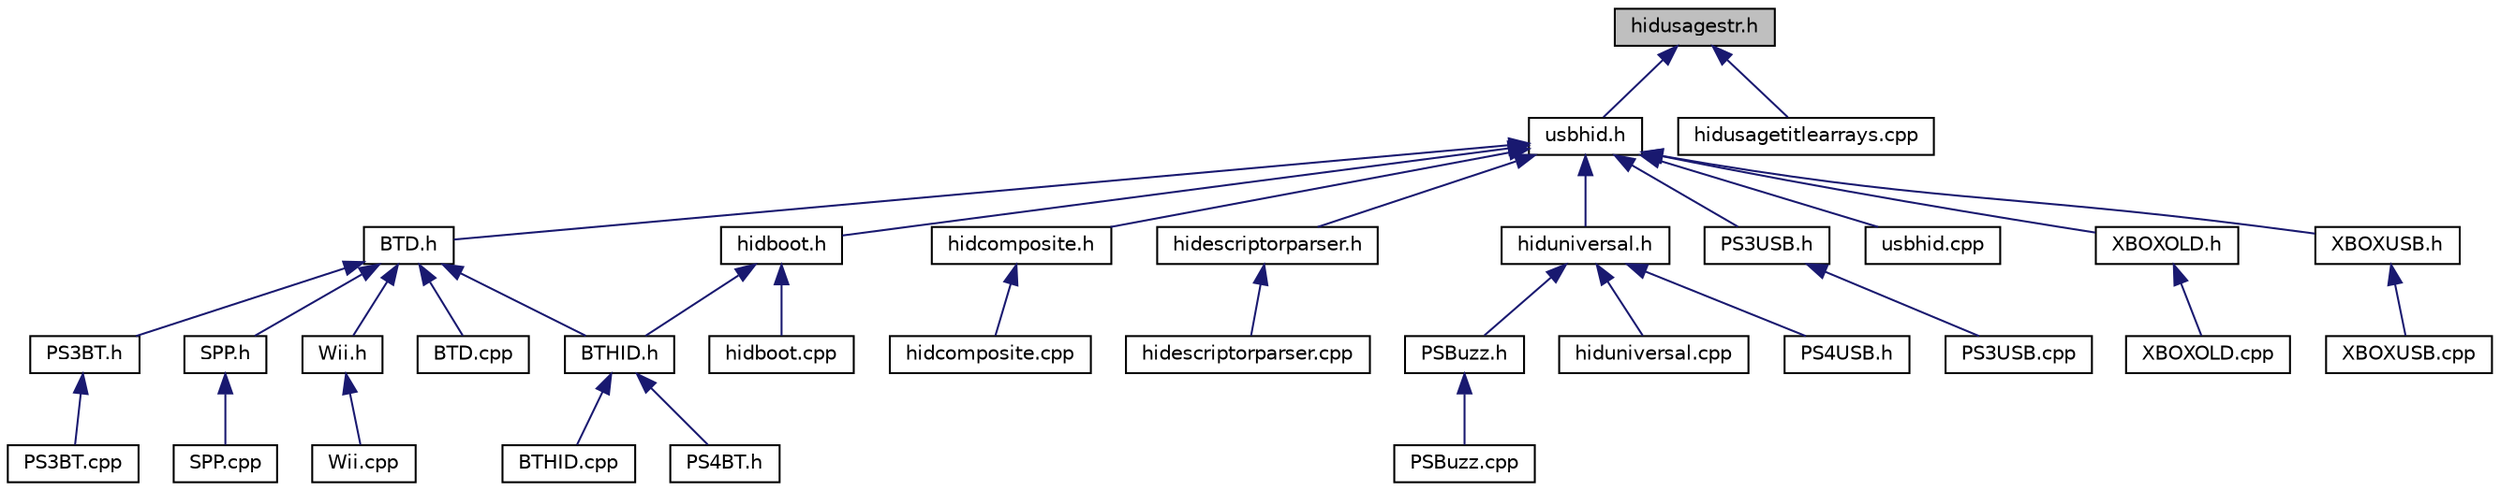 digraph "hidusagestr.h"
{
  edge [fontname="Helvetica",fontsize="10",labelfontname="Helvetica",labelfontsize="10"];
  node [fontname="Helvetica",fontsize="10",shape=record];
  Node1 [label="hidusagestr.h",height=0.2,width=0.4,color="black", fillcolor="grey75", style="filled" fontcolor="black"];
  Node1 -> Node2 [dir="back",color="midnightblue",fontsize="10",style="solid",fontname="Helvetica"];
  Node2 [label="usbhid.h",height=0.2,width=0.4,color="black", fillcolor="white", style="filled",URL="$usbhid_8h.html"];
  Node2 -> Node3 [dir="back",color="midnightblue",fontsize="10",style="solid",fontname="Helvetica"];
  Node3 [label="BTD.h",height=0.2,width=0.4,color="black", fillcolor="white", style="filled",URL="$_b_t_d_8h.html"];
  Node3 -> Node4 [dir="back",color="midnightblue",fontsize="10",style="solid",fontname="Helvetica"];
  Node4 [label="BTD.cpp",height=0.2,width=0.4,color="black", fillcolor="white", style="filled",URL="$_b_t_d_8cpp.html"];
  Node3 -> Node5 [dir="back",color="midnightblue",fontsize="10",style="solid",fontname="Helvetica"];
  Node5 [label="BTHID.h",height=0.2,width=0.4,color="black", fillcolor="white", style="filled",URL="$_b_t_h_i_d_8h.html"];
  Node5 -> Node6 [dir="back",color="midnightblue",fontsize="10",style="solid",fontname="Helvetica"];
  Node6 [label="BTHID.cpp",height=0.2,width=0.4,color="black", fillcolor="white", style="filled",URL="$_b_t_h_i_d_8cpp.html"];
  Node5 -> Node7 [dir="back",color="midnightblue",fontsize="10",style="solid",fontname="Helvetica"];
  Node7 [label="PS4BT.h",height=0.2,width=0.4,color="black", fillcolor="white", style="filled",URL="$_p_s4_b_t_8h.html"];
  Node3 -> Node8 [dir="back",color="midnightblue",fontsize="10",style="solid",fontname="Helvetica"];
  Node8 [label="PS3BT.h",height=0.2,width=0.4,color="black", fillcolor="white", style="filled",URL="$_p_s3_b_t_8h.html"];
  Node8 -> Node9 [dir="back",color="midnightblue",fontsize="10",style="solid",fontname="Helvetica"];
  Node9 [label="PS3BT.cpp",height=0.2,width=0.4,color="black", fillcolor="white", style="filled",URL="$_p_s3_b_t_8cpp.html"];
  Node3 -> Node10 [dir="back",color="midnightblue",fontsize="10",style="solid",fontname="Helvetica"];
  Node10 [label="SPP.h",height=0.2,width=0.4,color="black", fillcolor="white", style="filled",URL="$_s_p_p_8h.html"];
  Node10 -> Node11 [dir="back",color="midnightblue",fontsize="10",style="solid",fontname="Helvetica"];
  Node11 [label="SPP.cpp",height=0.2,width=0.4,color="black", fillcolor="white", style="filled",URL="$_s_p_p_8cpp.html"];
  Node3 -> Node12 [dir="back",color="midnightblue",fontsize="10",style="solid",fontname="Helvetica"];
  Node12 [label="Wii.h",height=0.2,width=0.4,color="black", fillcolor="white", style="filled",URL="$_wii_8h.html"];
  Node12 -> Node13 [dir="back",color="midnightblue",fontsize="10",style="solid",fontname="Helvetica"];
  Node13 [label="Wii.cpp",height=0.2,width=0.4,color="black", fillcolor="white", style="filled",URL="$_wii_8cpp.html"];
  Node2 -> Node14 [dir="back",color="midnightblue",fontsize="10",style="solid",fontname="Helvetica"];
  Node14 [label="hidboot.h",height=0.2,width=0.4,color="black", fillcolor="white", style="filled",URL="$hidboot_8h.html"];
  Node14 -> Node5 [dir="back",color="midnightblue",fontsize="10",style="solid",fontname="Helvetica"];
  Node14 -> Node15 [dir="back",color="midnightblue",fontsize="10",style="solid",fontname="Helvetica"];
  Node15 [label="hidboot.cpp",height=0.2,width=0.4,color="black", fillcolor="white", style="filled",URL="$hidboot_8cpp.html"];
  Node2 -> Node16 [dir="back",color="midnightblue",fontsize="10",style="solid",fontname="Helvetica"];
  Node16 [label="hidcomposite.h",height=0.2,width=0.4,color="black", fillcolor="white", style="filled",URL="$hidcomposite_8h.html"];
  Node16 -> Node17 [dir="back",color="midnightblue",fontsize="10",style="solid",fontname="Helvetica"];
  Node17 [label="hidcomposite.cpp",height=0.2,width=0.4,color="black", fillcolor="white", style="filled",URL="$hidcomposite_8cpp.html"];
  Node2 -> Node18 [dir="back",color="midnightblue",fontsize="10",style="solid",fontname="Helvetica"];
  Node18 [label="hidescriptorparser.h",height=0.2,width=0.4,color="black", fillcolor="white", style="filled",URL="$hidescriptorparser_8h.html"];
  Node18 -> Node19 [dir="back",color="midnightblue",fontsize="10",style="solid",fontname="Helvetica"];
  Node19 [label="hidescriptorparser.cpp",height=0.2,width=0.4,color="black", fillcolor="white", style="filled",URL="$hidescriptorparser_8cpp.html"];
  Node2 -> Node20 [dir="back",color="midnightblue",fontsize="10",style="solid",fontname="Helvetica"];
  Node20 [label="hiduniversal.h",height=0.2,width=0.4,color="black", fillcolor="white", style="filled",URL="$hiduniversal_8h.html"];
  Node20 -> Node21 [dir="back",color="midnightblue",fontsize="10",style="solid",fontname="Helvetica"];
  Node21 [label="hiduniversal.cpp",height=0.2,width=0.4,color="black", fillcolor="white", style="filled",URL="$hiduniversal_8cpp.html"];
  Node20 -> Node22 [dir="back",color="midnightblue",fontsize="10",style="solid",fontname="Helvetica"];
  Node22 [label="PS4USB.h",height=0.2,width=0.4,color="black", fillcolor="white", style="filled",URL="$_p_s4_u_s_b_8h.html"];
  Node20 -> Node23 [dir="back",color="midnightblue",fontsize="10",style="solid",fontname="Helvetica"];
  Node23 [label="PSBuzz.h",height=0.2,width=0.4,color="black", fillcolor="white", style="filled",URL="$_p_s_buzz_8h.html"];
  Node23 -> Node24 [dir="back",color="midnightblue",fontsize="10",style="solid",fontname="Helvetica"];
  Node24 [label="PSBuzz.cpp",height=0.2,width=0.4,color="black", fillcolor="white", style="filled",URL="$_p_s_buzz_8cpp.html"];
  Node2 -> Node25 [dir="back",color="midnightblue",fontsize="10",style="solid",fontname="Helvetica"];
  Node25 [label="PS3USB.h",height=0.2,width=0.4,color="black", fillcolor="white", style="filled",URL="$_p_s3_u_s_b_8h.html"];
  Node25 -> Node26 [dir="back",color="midnightblue",fontsize="10",style="solid",fontname="Helvetica"];
  Node26 [label="PS3USB.cpp",height=0.2,width=0.4,color="black", fillcolor="white", style="filled",URL="$_p_s3_u_s_b_8cpp.html"];
  Node2 -> Node27 [dir="back",color="midnightblue",fontsize="10",style="solid",fontname="Helvetica"];
  Node27 [label="usbhid.cpp",height=0.2,width=0.4,color="black", fillcolor="white", style="filled",URL="$usbhid_8cpp.html"];
  Node2 -> Node28 [dir="back",color="midnightblue",fontsize="10",style="solid",fontname="Helvetica"];
  Node28 [label="XBOXOLD.h",height=0.2,width=0.4,color="black", fillcolor="white", style="filled",URL="$_x_b_o_x_o_l_d_8h.html"];
  Node28 -> Node29 [dir="back",color="midnightblue",fontsize="10",style="solid",fontname="Helvetica"];
  Node29 [label="XBOXOLD.cpp",height=0.2,width=0.4,color="black", fillcolor="white", style="filled",URL="$_x_b_o_x_o_l_d_8cpp.html"];
  Node2 -> Node30 [dir="back",color="midnightblue",fontsize="10",style="solid",fontname="Helvetica"];
  Node30 [label="XBOXUSB.h",height=0.2,width=0.4,color="black", fillcolor="white", style="filled",URL="$_x_b_o_x_u_s_b_8h.html"];
  Node30 -> Node31 [dir="back",color="midnightblue",fontsize="10",style="solid",fontname="Helvetica"];
  Node31 [label="XBOXUSB.cpp",height=0.2,width=0.4,color="black", fillcolor="white", style="filled",URL="$_x_b_o_x_u_s_b_8cpp.html"];
  Node1 -> Node32 [dir="back",color="midnightblue",fontsize="10",style="solid",fontname="Helvetica"];
  Node32 [label="hidusagetitlearrays.cpp",height=0.2,width=0.4,color="black", fillcolor="white", style="filled",URL="$hidusagetitlearrays_8cpp.html"];
}
